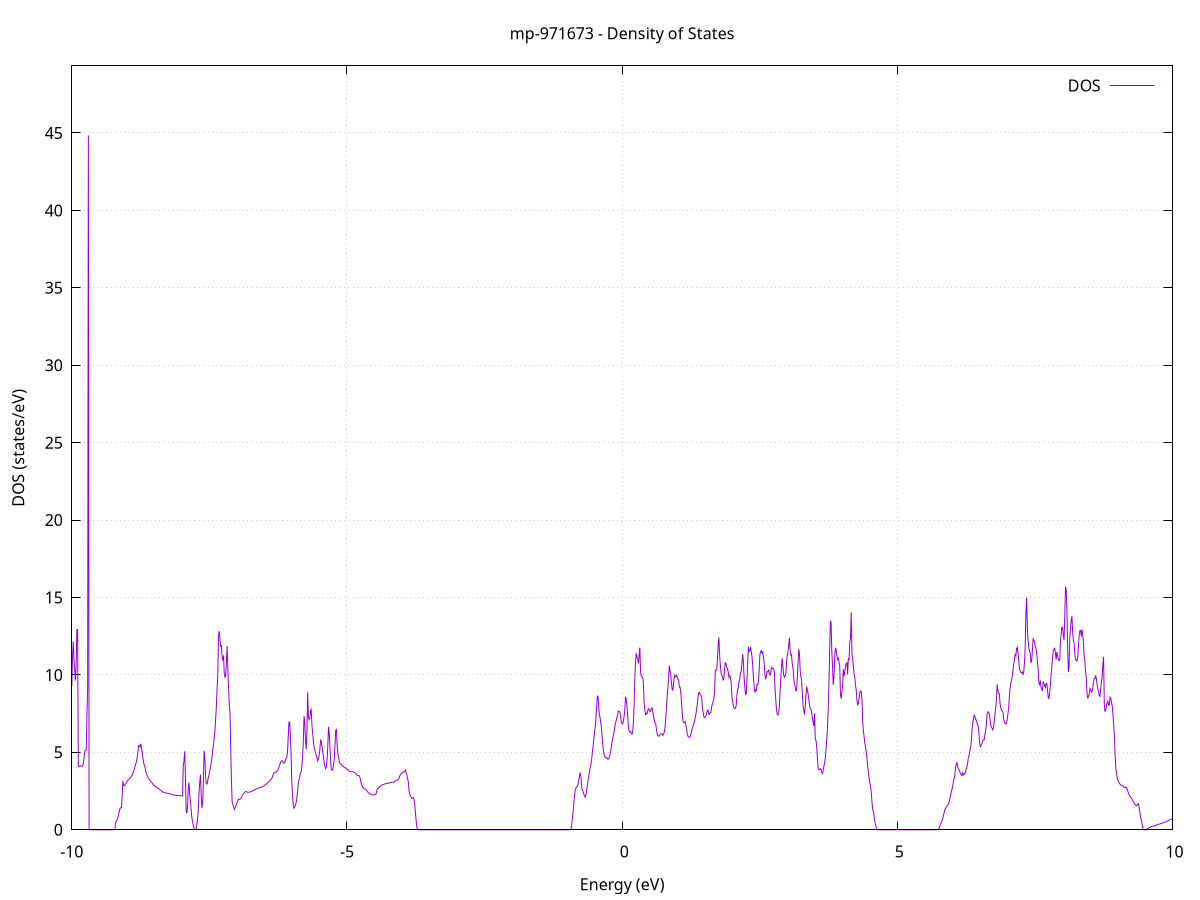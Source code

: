 set title 'mp-971673 - Density of States'
set xlabel 'Energy (eV)'
set ylabel 'DOS (states/eV)'
set grid
set xrange [-10:10]
set yrange [0:49.334]
set xzeroaxis lt -1
set terminal png size 800,600
set output 'mp-971673_dos_gnuplot.png'
plot '-' using 1:2 with lines title 'DOS'
-11.527900 0.000000
-11.514900 0.000000
-11.501800 0.000000
-11.488700 0.000000
-11.475700 0.000000
-11.462600 0.000000
-11.449500 0.000000
-11.436500 0.000000
-11.423400 0.000000
-11.410400 0.000000
-11.397300 0.000000
-11.384200 0.000000
-11.371200 0.000000
-11.358100 0.000000
-11.345000 0.000000
-11.332000 0.000000
-11.318900 0.000000
-11.305800 0.000000
-11.292800 0.000000
-11.279700 0.000000
-11.266600 0.000000
-11.253600 0.000000
-11.240500 0.000000
-11.227500 0.000000
-11.214400 0.000000
-11.201300 0.000000
-11.188300 0.000000
-11.175200 0.000000
-11.162100 0.000000
-11.149100 0.000000
-11.136000 0.000000
-11.122900 0.000000
-11.109900 0.000000
-11.096800 0.000000
-11.083700 0.000000
-11.070700 0.000000
-11.057600 0.000000
-11.044600 0.000000
-11.031500 0.000000
-11.018400 0.000000
-11.005400 0.000000
-10.992300 0.000000
-10.979200 0.000000
-10.966200 0.000000
-10.953100 0.000000
-10.940000 0.000000
-10.927000 0.000000
-10.913900 0.000000
-10.900800 0.000000
-10.887800 0.000000
-10.874700 0.000000
-10.861700 0.000000
-10.848600 0.000000
-10.835500 0.000000
-10.822500 0.000000
-10.809400 0.000000
-10.796300 0.000000
-10.783300 0.000000
-10.770200 0.000000
-10.757100 0.000000
-10.744100 0.000000
-10.731000 0.000000
-10.717900 0.000000
-10.704900 0.000000
-10.691800 0.000000
-10.678800 0.000000
-10.665700 0.000000
-10.652600 0.000000
-10.639600 0.000000
-10.626500 0.000000
-10.613400 0.000000
-10.600400 0.000000
-10.587300 0.000000
-10.574200 0.000000
-10.561200 0.000000
-10.548100 0.000000
-10.535000 0.000000
-10.522000 0.000000
-10.508900 0.000000
-10.495900 0.000000
-10.482800 0.000000
-10.469700 0.000000
-10.456700 0.000000
-10.443600 0.000000
-10.430500 0.000000
-10.417500 0.000000
-10.404400 0.000000
-10.391300 0.000000
-10.378300 0.000000
-10.365200 0.000000
-10.352100 0.000000
-10.339100 0.004000
-10.326000 0.567800
-10.312900 1.402000
-10.299900 1.756900
-10.286800 2.343700
-10.273800 3.161500
-10.260700 3.538200
-10.247600 3.581700
-10.234600 3.807100
-10.221500 4.037700
-10.208400 4.255900
-10.195400 4.569400
-10.182300 5.593000
-10.169200 6.679200
-10.156200 5.256600
-10.143100 4.764700
-10.130000 4.281200
-10.117000 3.933400
-10.103900 3.917600
-10.090900 3.918600
-10.077800 4.388500
-10.064700 5.078400
-10.051700 5.623100
-10.038600 6.410800
-10.025500 7.902200
-10.012500 8.551700
-9.999400 9.306700
-9.986300 11.224600
-9.973300 12.161600
-9.960200 10.939400
-9.947100 10.359100
-9.934100 9.638400
-9.921000 10.727500
-9.908000 12.923700
-9.894900 12.931200
-9.881800 4.111900
-9.868800 4.068700
-9.855700 4.110100
-9.842600 4.134100
-9.829600 4.121600
-9.816500 4.098200
-9.803400 4.111100
-9.790400 4.309500
-9.777300 4.663100
-9.764200 5.062600
-9.751200 5.110100
-9.738100 5.125800
-9.725100 7.347900
-9.712000 9.213500
-9.698900 44.849000
-9.685900 0.000000
-9.672800 0.000000
-9.659700 0.000000
-9.646700 0.000000
-9.633600 0.000000
-9.620500 0.000000
-9.607500 0.000000
-9.594400 0.000000
-9.581300 0.000000
-9.568300 0.000000
-9.555200 0.000000
-9.542200 0.000000
-9.529100 0.000000
-9.516000 0.000000
-9.503000 0.000000
-9.489900 0.000000
-9.476800 0.000000
-9.463800 0.000000
-9.450700 0.000000
-9.437600 0.000000
-9.424600 0.000000
-9.411500 0.000000
-9.398400 0.000000
-9.385400 0.000000
-9.372300 0.000000
-9.359200 0.000000
-9.346200 0.000000
-9.333100 0.000000
-9.320100 0.000000
-9.307000 0.000000
-9.293900 0.000000
-9.280900 0.000000
-9.267800 0.000000
-9.254700 0.000000
-9.241700 0.000000
-9.228600 0.000000
-9.215500 0.027900
-9.202500 0.468700
-9.189400 0.574900
-9.176300 0.660400
-9.163300 0.797400
-9.150200 0.967300
-9.137200 1.175000
-9.124100 1.379600
-9.111000 1.423300
-9.098000 1.441100
-9.084900 2.137500
-9.071800 3.172400
-9.058800 2.861400
-9.045700 2.844200
-9.032600 2.917700
-9.019600 2.985600
-9.006500 3.059900
-8.993400 3.150200
-8.980400 3.203300
-8.967300 3.243300
-8.954300 3.291300
-8.941200 3.335100
-8.928100 3.389900
-8.915100 3.456700
-8.902000 3.553000
-8.888900 3.667200
-8.875900 3.792700
-8.862800 3.932000
-8.849700 4.101100
-8.836700 4.256100
-8.823600 4.436000
-8.810500 4.702400
-8.797500 5.065300
-8.784400 5.452700
-8.771400 5.433300
-8.758300 5.365300
-8.745200 5.556100
-8.732200 5.231800
-8.719100 4.964700
-8.706000 4.588500
-8.693000 4.315000
-8.679900 4.114700
-8.666800 3.994000
-8.653800 3.745300
-8.640700 3.606700
-8.627600 3.457600
-8.614600 3.374400
-8.601500 3.312800
-8.588500 3.233700
-8.575400 3.172500
-8.562300 3.112200
-8.549300 3.055500
-8.536200 3.007000
-8.523100 2.948800
-8.510100 2.883600
-8.497000 2.830200
-8.483900 2.805700
-8.470900 2.775100
-8.457800 2.739100
-8.444700 2.707300
-8.431700 2.676500
-8.418600 2.637200
-8.405600 2.602000
-8.392500 2.571800
-8.379400 2.543600
-8.366400 2.493700
-8.353300 2.451600
-8.340200 2.429200
-8.327200 2.416200
-8.314100 2.404200
-8.301000 2.388200
-8.288000 2.375600
-8.274900 2.364800
-8.261800 2.355100
-8.248800 2.345800
-8.235700 2.336200
-8.222600 2.325000
-8.209600 2.316100
-8.196500 2.305400
-8.183500 2.277500
-8.170400 2.263200
-8.157300 2.251000
-8.144300 2.242900
-8.131200 2.237600
-8.118100 2.232700
-8.105100 2.226100
-8.092000 2.220300
-8.078900 2.215900
-8.065900 2.211600
-8.052800 2.206800
-8.039700 2.202100
-8.026700 2.197600
-8.013600 2.193300
-8.000600 2.187300
-7.987500 2.187100
-7.974400 4.199000
-7.961400 4.440700
-7.948300 5.069200
-7.935200 3.445500
-7.922200 1.211000
-7.909100 1.067600
-7.896000 1.612300
-7.883000 2.722000
-7.869900 3.035700
-7.856800 2.257400
-7.843800 1.854800
-7.830700 1.243300
-7.817700 0.776500
-7.804600 0.484100
-7.791500 0.278500
-7.778500 0.115700
-7.765400 0.000000
-7.752300 0.000000
-7.739300 0.076600
-7.726200 0.366700
-7.713100 0.753600
-7.700100 1.366600
-7.687000 2.485500
-7.673900 3.102300
-7.660900 3.552800
-7.647800 2.111800
-7.634800 1.403700
-7.621700 1.895800
-7.608600 3.107800
-7.595600 5.104900
-7.582500 4.670400
-7.569400 3.514500
-7.556400 2.988600
-7.543300 2.951200
-7.530200 3.157200
-7.517200 3.408300
-7.504100 3.597100
-7.491000 3.822000
-7.478000 4.081100
-7.464900 4.360000
-7.451900 4.696000
-7.438800 5.189000
-7.425700 5.490500
-7.412700 5.900500
-7.399600 6.391200
-7.386500 7.105200
-7.373500 7.965400
-7.360400 9.100600
-7.347300 9.913500
-7.334300 12.552300
-7.321200 12.826500
-7.308100 12.314300
-7.295100 11.845100
-7.282000 11.883500
-7.268900 11.187900
-7.255900 10.929000
-7.242800 11.262400
-7.229800 10.133100
-7.216700 9.856300
-7.203600 9.915200
-7.190600 10.832400
-7.177500 11.864700
-7.164400 10.334200
-7.151400 9.126300
-7.138300 8.088400
-7.125200 7.523200
-7.112200 5.276800
-7.099100 3.131300
-7.086000 1.784400
-7.073000 1.610900
-7.059900 1.463700
-7.046900 1.312600
-7.033800 1.407700
-7.020700 1.524400
-7.007700 1.646300
-6.994600 1.766200
-6.981500 1.881700
-6.968500 1.972400
-6.955400 1.963000
-6.942300 1.981500
-6.929300 2.017200
-6.916200 2.094100
-6.903100 2.205200
-6.890100 2.300500
-6.877000 2.356900
-6.864000 2.402800
-6.850900 2.439300
-6.837800 2.467600
-6.824800 2.465800
-6.811700 2.434700
-6.798600 2.415400
-6.785600 2.425800
-6.772500 2.435200
-6.759400 2.443600
-6.746400 2.454500
-6.733300 2.473100
-6.720200 2.498200
-6.707200 2.525500
-6.694100 2.553100
-6.681100 2.580800
-6.668000 2.606300
-6.654900 2.628400
-6.641900 2.649300
-6.628800 2.669900
-6.615700 2.689100
-6.602700 2.703400
-6.589600 2.711100
-6.576500 2.721500
-6.563500 2.734600
-6.550400 2.753000
-6.537300 2.776100
-6.524300 2.803000
-6.511200 2.835600
-6.498200 2.873200
-6.485100 2.910700
-6.472000 2.945400
-6.459000 2.980500
-6.445900 3.019200
-6.432800 3.061400
-6.419800 3.107800
-6.406700 3.155700
-6.393600 3.204800
-6.380600 3.254900
-6.367500 3.304200
-6.354400 3.440100
-6.341400 3.558700
-6.328300 3.670000
-6.315300 3.667700
-6.302200 3.693700
-6.289100 3.728800
-6.276100 3.775500
-6.263000 3.820600
-6.249900 3.912400
-6.236900 4.032400
-6.223800 4.184200
-6.210700 4.313800
-6.197700 4.411200
-6.184600 4.462800
-6.171500 4.431800
-6.158500 4.354400
-6.145400 4.295600
-6.132300 4.341400
-6.119300 4.464100
-6.106200 4.628100
-6.093200 4.657600
-6.080100 5.039000
-6.067000 6.037200
-6.054000 6.940500
-6.040900 6.961700
-6.027800 6.053100
-6.014800 4.750000
-6.001700 3.031700
-5.988600 2.171900
-5.975600 1.580900
-5.962500 1.396300
-5.949400 1.474000
-5.936400 1.592200
-5.923300 1.757200
-5.910300 2.079800
-5.897200 2.485600
-5.884100 3.016700
-5.871100 3.240500
-5.858000 3.412100
-5.844900 3.684600
-5.831900 3.744300
-5.818800 4.122000
-5.805700 4.739000
-5.792700 5.759600
-5.779600 7.339700
-5.766500 6.960600
-5.753500 5.758600
-5.740400 5.195500
-5.727400 6.375400
-5.714300 8.877800
-5.701200 7.315700
-5.688200 7.108400
-5.675100 7.189700
-5.662000 7.680900
-5.649000 7.760000
-5.635900 6.728000
-5.622800 6.237800
-5.609800 5.711100
-5.596700 5.367100
-5.583600 5.131300
-5.570600 4.973100
-5.557500 4.797300
-5.544500 4.629300
-5.531400 4.456200
-5.518300 4.590900
-5.505300 4.796100
-5.492200 5.190800
-5.479100 5.833400
-5.466100 5.636300
-5.453000 5.390900
-5.439900 5.022600
-5.426900 4.692600
-5.413800 4.315100
-5.400700 4.088000
-5.387700 3.952600
-5.374600 4.058000
-5.361600 4.526800
-5.348500 5.373000
-5.335400 6.646500
-5.322400 6.276200
-5.309300 5.339900
-5.296200 4.391100
-5.283200 3.915800
-5.270100 3.839500
-5.257000 3.906300
-5.244000 4.211400
-5.230900 4.552000
-5.217800 5.449100
-5.204800 6.432800
-5.191700 6.474500
-5.178600 5.441200
-5.165600 4.959000
-5.152500 4.647700
-5.139500 4.427900
-5.126400 4.277800
-5.113300 4.229700
-5.100300 4.186400
-5.087200 4.143500
-5.074100 4.106400
-5.061100 4.070900
-5.048000 4.035000
-5.034900 4.000200
-5.021900 3.969400
-5.008800 3.938500
-4.995700 3.905800
-4.982700 3.860800
-4.969600 3.811800
-4.956600 3.779700
-4.943500 3.759000
-4.930400 3.747700
-4.917400 3.745100
-4.904300 3.758500
-4.891200 3.754100
-4.878200 3.719500
-4.865100 3.703600
-4.852000 3.680800
-4.839000 3.633700
-4.825900 3.573200
-4.812800 3.523600
-4.799800 3.495000
-4.786700 3.504200
-4.773700 3.477000
-4.760600 3.327600
-4.747500 3.091100
-4.734500 2.915300
-4.721400 2.810400
-4.708300 2.737200
-4.695300 2.683100
-4.682200 2.649300
-4.669100 2.621200
-4.656100 2.589300
-4.643000 2.547100
-4.629900 2.476500
-4.616900 2.412300
-4.603800 2.370400
-4.590800 2.337700
-4.577700 2.310100
-4.564600 2.289500
-4.551600 2.268700
-4.538500 2.246400
-4.525400 2.244200
-4.512400 2.252800
-4.499300 2.263000
-4.486200 2.278300
-4.473200 2.295900
-4.460100 2.485200
-4.447000 2.659100
-4.434000 2.663100
-4.420900 2.717000
-4.407900 2.791000
-4.394800 2.820000
-4.381700 2.852500
-4.368700 2.877700
-4.355600 2.903400
-4.342500 2.919100
-4.329500 2.938000
-4.316400 2.952600
-4.303300 2.973200
-4.290300 2.978600
-4.277200 2.993800
-4.264100 3.002400
-4.251100 3.004000
-4.238000 3.007700
-4.225000 3.027300
-4.211900 3.057300
-4.198800 3.063100
-4.185800 3.061700
-4.172700 3.068300
-4.159600 3.075200
-4.146600 3.075900
-4.133500 3.093700
-4.120400 3.143500
-4.107400 3.179700
-4.094300 3.201000
-4.081200 3.221700
-4.068200 3.249600
-4.055100 3.330800
-4.042000 3.460600
-4.029000 3.550900
-4.015900 3.619300
-4.002900 3.645300
-3.989800 3.725800
-3.976700 3.727300
-3.963700 3.740300
-3.950600 3.798600
-3.937500 3.866500
-3.924500 3.640300
-3.911400 3.529500
-3.898300 3.309900
-3.885300 3.080900
-3.872200 2.506200
-3.859100 2.293100
-3.846100 2.179800
-3.833000 2.091600
-3.820000 2.024600
-3.806900 2.040800
-3.793800 2.078000
-3.780800 1.932700
-3.767700 1.616700
-3.754600 1.057700
-3.741600 0.525600
-3.728500 0.141100
-3.715400 0.000600
-3.702400 0.000000
-3.689300 0.000000
-3.676200 0.000000
-3.663200 0.000000
-3.650100 0.000000
-3.637100 0.000000
-3.624000 0.000000
-3.610900 0.000000
-3.597900 0.000000
-3.584800 0.000000
-3.571700 0.000000
-3.558700 0.000000
-3.545600 0.000000
-3.532500 0.000000
-3.519500 0.000000
-3.506400 0.000000
-3.493300 0.000000
-3.480300 0.000000
-3.467200 0.000000
-3.454200 0.000000
-3.441100 0.000000
-3.428000 0.000000
-3.415000 0.000000
-3.401900 0.000000
-3.388800 0.000000
-3.375800 0.000000
-3.362700 0.000000
-3.349600 0.000000
-3.336600 0.000000
-3.323500 0.000000
-3.310400 0.000000
-3.297400 0.000000
-3.284300 0.000000
-3.271300 0.000000
-3.258200 0.000000
-3.245100 0.000000
-3.232100 0.000000
-3.219000 0.000000
-3.205900 0.000000
-3.192900 0.000000
-3.179800 0.000000
-3.166700 0.000000
-3.153700 0.000000
-3.140600 0.000000
-3.127500 0.000000
-3.114500 0.000000
-3.101400 0.000000
-3.088300 0.000000
-3.075300 0.000000
-3.062200 0.000000
-3.049200 0.000000
-3.036100 0.000000
-3.023000 0.000000
-3.010000 0.000000
-2.996900 0.000000
-2.983800 0.000000
-2.970800 0.000000
-2.957700 0.000000
-2.944600 0.000000
-2.931600 0.000000
-2.918500 0.000000
-2.905400 0.000000
-2.892400 0.000000
-2.879300 0.000000
-2.866300 0.000000
-2.853200 0.000000
-2.840100 0.000000
-2.827100 0.000000
-2.814000 0.000000
-2.800900 0.000000
-2.787900 0.000000
-2.774800 0.000000
-2.761700 0.000000
-2.748700 0.000000
-2.735600 0.000000
-2.722500 0.000000
-2.709500 0.000000
-2.696400 0.000000
-2.683400 0.000000
-2.670300 0.000000
-2.657200 0.000000
-2.644200 0.000000
-2.631100 0.000000
-2.618000 0.000000
-2.605000 0.000000
-2.591900 0.000000
-2.578800 0.000000
-2.565800 0.000000
-2.552700 0.000000
-2.539600 0.000000
-2.526600 0.000000
-2.513500 0.000000
-2.500500 0.000000
-2.487400 0.000000
-2.474300 0.000000
-2.461300 0.000000
-2.448200 0.000000
-2.435100 0.000000
-2.422100 0.000000
-2.409000 0.000000
-2.395900 0.000000
-2.382900 0.000000
-2.369800 0.000000
-2.356700 0.000000
-2.343700 0.000000
-2.330600 0.000000
-2.317600 0.000000
-2.304500 0.000000
-2.291400 0.000000
-2.278400 0.000000
-2.265300 0.000000
-2.252200 0.000000
-2.239200 0.000000
-2.226100 0.000000
-2.213000 0.000000
-2.200000 0.000000
-2.186900 0.000000
-2.173800 0.000000
-2.160800 0.000000
-2.147700 0.000000
-2.134600 0.000000
-2.121600 0.000000
-2.108500 0.000000
-2.095500 0.000000
-2.082400 0.000000
-2.069300 0.000000
-2.056300 0.000000
-2.043200 0.000000
-2.030100 0.000000
-2.017100 0.000000
-2.004000 0.000000
-1.990900 0.000000
-1.977900 0.000000
-1.964800 0.000000
-1.951700 0.000000
-1.938700 0.000000
-1.925600 0.000000
-1.912600 0.000000
-1.899500 0.000000
-1.886400 0.000000
-1.873400 0.000000
-1.860300 0.000000
-1.847200 0.000000
-1.834200 0.000000
-1.821100 0.000000
-1.808000 0.000000
-1.795000 0.000000
-1.781900 0.000000
-1.768800 0.000000
-1.755800 0.000000
-1.742700 0.000000
-1.729700 0.000000
-1.716600 0.000000
-1.703500 0.000000
-1.690500 0.000000
-1.677400 0.000000
-1.664300 0.000000
-1.651300 0.000000
-1.638200 0.000000
-1.625100 0.000000
-1.612100 0.000000
-1.599000 0.000000
-1.585900 0.000000
-1.572900 0.000000
-1.559800 0.000000
-1.546800 0.000000
-1.533700 0.000000
-1.520600 0.000000
-1.507600 0.000000
-1.494500 0.000000
-1.481400 0.000000
-1.468400 0.000000
-1.455300 0.000000
-1.442200 0.000000
-1.429200 0.000000
-1.416100 0.000000
-1.403000 0.000000
-1.390000 0.000000
-1.376900 0.000000
-1.363900 0.000000
-1.350800 0.000000
-1.337700 0.000000
-1.324700 0.000000
-1.311600 0.000000
-1.298500 0.000000
-1.285500 0.000000
-1.272400 0.000000
-1.259300 0.000000
-1.246300 0.000000
-1.233200 0.000000
-1.220100 0.000000
-1.207100 0.000000
-1.194000 0.000000
-1.181000 0.000000
-1.167900 0.000000
-1.154800 0.000000
-1.141800 0.000000
-1.128700 0.000000
-1.115600 0.000000
-1.102600 0.000000
-1.089500 0.000000
-1.076400 0.000000
-1.063400 0.000000
-1.050300 0.000000
-1.037200 0.000000
-1.024200 0.000000
-1.011100 0.000000
-0.998000 0.000000
-0.985000 0.000000
-0.971900 0.000000
-0.958900 0.000000
-0.945800 0.000000
-0.932700 0.010100
-0.919700 0.249600
-0.906600 0.657700
-0.893500 1.062100
-0.880500 1.549600
-0.867400 2.128700
-0.854300 2.509400
-0.841300 2.696200
-0.828200 2.775600
-0.815100 2.786500
-0.802100 2.925000
-0.789000 3.187800
-0.776000 3.453600
-0.762900 3.695800
-0.749800 3.449200
-0.736800 2.785400
-0.723700 2.577400
-0.710600 2.462500
-0.697600 2.329200
-0.684500 2.199800
-0.671400 2.100300
-0.658400 2.232600
-0.645300 2.561800
-0.632200 2.870200
-0.619200 3.196200
-0.606100 3.486700
-0.593100 3.761200
-0.580000 4.053400
-0.566900 4.230700
-0.553900 4.540300
-0.540800 5.014900
-0.527700 5.405200
-0.514700 5.816900
-0.501600 6.278500
-0.488500 6.690200
-0.475500 7.203700
-0.462400 7.962800
-0.449300 8.661800
-0.436300 8.562800
-0.423200 7.770300
-0.410200 7.421400
-0.397100 7.137500
-0.384000 6.812100
-0.371000 6.361100
-0.357900 5.722400
-0.344800 5.285400
-0.331800 4.919100
-0.318700 4.723000
-0.305600 4.683700
-0.292600 4.643300
-0.279500 4.665900
-0.266400 4.570100
-0.253400 4.558900
-0.240300 4.591600
-0.227300 4.751900
-0.214200 4.968900
-0.201100 5.236700
-0.188100 5.584700
-0.175000 5.856100
-0.161900 6.033300
-0.148900 6.263600
-0.135800 6.588900
-0.122700 6.868500
-0.109700 7.030500
-0.096600 7.250500
-0.083500 7.396300
-0.070500 7.669300
-0.057400 7.656600
-0.044300 7.622200
-0.031300 7.459200
-0.018200 7.021200
-0.005200 6.867100
0.007900 6.831400
0.021000 6.997300
0.034000 7.291100
0.047100 7.650800
0.060200 8.591200
0.073200 8.452300
0.086300 8.042600
0.099400 7.475900
0.112400 6.696700
0.125500 6.370900
0.138600 6.318100
0.151600 6.364100
0.164700 6.264200
0.177700 6.168900
0.190800 6.320600
0.203900 6.895000
0.216900 8.008200
0.230000 9.739000
0.243100 10.834600
0.256100 11.397400
0.269200 11.179000
0.282300 11.028400
0.295300 10.734900
0.308400 11.230800
0.321500 11.768500
0.334500 10.185700
0.347600 9.924400
0.360600 9.881400
0.373700 9.850100
0.386800 9.396800
0.399800 8.195300
0.412900 7.750800
0.426000 7.396200
0.439000 7.524800
0.452100 7.491600
0.465200 7.701300
0.478200 7.823900
0.491300 7.768200
0.504400 7.629600
0.517400 7.662300
0.530500 7.824600
0.543500 7.869400
0.556600 7.636100
0.569700 7.339600
0.582700 7.091300
0.595800 6.885600
0.608900 6.877900
0.621900 6.503200
0.635000 6.205100
0.648100 6.073500
0.661100 6.072700
0.674200 6.041100
0.687300 6.156300
0.700300 6.195400
0.713400 6.198900
0.726400 6.188000
0.739500 6.090600
0.752600 6.184600
0.765600 6.309700
0.778700 6.559900
0.791800 7.154500
0.804800 7.831300
0.817900 8.598900
0.831000 9.182100
0.844000 9.718300
0.857100 10.602000
0.870200 10.267500
0.883200 9.973200
0.896300 9.514800
0.909300 9.050000
0.922400 9.015000
0.935500 9.505500
0.948500 9.972700
0.961600 9.876000
0.974700 9.912300
0.987700 9.977900
1.000800 9.822900
1.013900 9.700900
1.026900 9.676100
1.040000 9.196200
1.053100 9.209000
1.066100 8.826300
1.079200 8.210500
1.092300 7.474800
1.105300 7.054500
1.118400 6.932800
1.131400 6.919700
1.144500 6.991500
1.157600 6.746800
1.170600 6.546200
1.183700 6.169400
1.196800 6.034100
1.209800 5.969400
1.222900 5.982800
1.236000 6.002600
1.249000 6.150900
1.262100 6.381400
1.275200 6.566100
1.288200 6.690300
1.301300 6.824700
1.314300 7.019100
1.327400 7.218900
1.340500 7.471700
1.353500 7.784700
1.366600 8.182500
1.379700 8.593100
1.392700 8.863200
1.405800 8.861700
1.418900 8.749200
1.431900 8.688500
1.445000 8.532300
1.458100 7.910600
1.471100 7.604500
1.484200 7.311200
1.497200 7.239400
1.510300 7.277800
1.523400 7.359900
1.536400 7.534700
1.549500 7.722300
1.562600 7.727200
1.575600 7.440500
1.588700 7.480600
1.601800 7.561100
1.614800 7.595000
1.627900 7.982600
1.641000 8.148800
1.654000 8.281300
1.667100 8.450900
1.680100 8.974900
1.693200 10.306800
1.706300 10.298400
1.719300 10.387300
1.732400 11.037800
1.745500 11.997400
1.758500 12.424400
1.771600 11.262600
1.784700 10.599800
1.797700 10.125900
1.810800 9.996900
1.823900 9.827500
1.836900 9.640600
1.850000 9.858600
1.863000 10.451400
1.876100 10.817000
1.889200 10.701300
1.902200 10.490700
1.915300 10.408000
1.928400 10.169500
1.941400 9.841700
1.954500 9.937000
1.967600 9.855400
1.980600 9.536100
1.993700 8.684800
2.006800 8.313600
2.019800 8.024500
2.032900 7.865300
2.046000 7.835700
2.059000 7.836200
2.072100 8.027800
2.085100 8.683400
2.098200 9.072400
2.111300 9.159900
2.124300 9.587800
2.137400 9.731600
2.150500 10.121100
2.163500 10.241000
2.176600 10.748200
2.189700 11.341700
2.202700 10.863300
2.215800 9.871300
2.228900 9.215500
2.241900 8.739700
2.255000 8.778100
2.268000 9.689300
2.281100 10.760000
2.294200 11.814200
2.307200 11.521700
2.320300 11.558300
2.333400 11.789800
2.346400 11.497500
2.359500 11.187400
2.372600 10.600800
2.385600 9.827900
2.398700 9.262900
2.411800 8.871200
2.424800 9.041800
2.437900 8.987600
2.450900 9.399400
2.464000 9.362800
2.477100 9.548500
2.490100 10.324900
2.503200 11.316400
2.516300 11.502100
2.529300 11.572800
2.542400 11.398300
2.555500 11.474700
2.568500 11.122700
2.581600 10.751200
2.594700 10.035200
2.607700 9.712500
2.620800 9.930700
2.633800 10.214500
2.646900 10.194900
2.660000 10.331500
2.673000 10.102100
2.686100 9.986700
2.699200 10.129700
2.712200 10.481400
2.725300 10.414600
2.738400 10.433800
2.751400 10.407800
2.764500 10.224900
2.777600 9.183500
2.790600 8.437600
2.803700 7.812400
2.816700 7.454500
2.829800 7.420700
2.842900 7.529000
2.855900 7.930200
2.869000 8.856500
2.882100 9.730600
2.895100 10.465100
2.908200 11.075300
2.921300 10.542700
2.934300 9.993800
2.947400 9.861600
2.960500 9.926300
2.973500 10.053900
2.986600 10.788400
2.999600 11.274600
3.012700 11.509200
3.025800 11.871500
3.038800 12.402500
3.051900 11.646100
3.065000 11.278400
3.078000 11.315100
3.091100 10.715100
3.104200 10.465500
3.117200 9.822700
3.130300 9.439700
3.143400 9.214700
3.156400 8.974700
3.169500 8.996200
3.182600 9.812900
3.195600 10.734000
3.208700 11.669700
3.221700 11.400400
3.234800 10.278800
3.247900 9.893900
3.260900 9.661700
3.274000 8.779200
3.287100 8.021200
3.300100 7.743500
3.313200 7.438500
3.326300 7.899600
3.339300 8.646500
3.352400 9.251100
3.365500 9.030100
3.378500 8.776800
3.391600 8.398300
3.404600 8.089000
3.417700 7.808700
3.430800 7.776300
3.443800 7.571000
3.456900 7.202300
3.470000 6.942900
3.483000 6.702500
3.496100 7.519900
3.509200 5.855000
3.522200 5.764100
3.535300 5.325900
3.548400 4.607400
3.561400 3.980000
3.574500 3.878500
3.587500 3.882500
3.600600 3.945200
3.613700 3.888300
3.626700 3.712300
3.639800 3.640200
3.652900 3.838400
3.665900 4.105200
3.679000 4.332200
3.692100 4.642900
3.705100 5.255300
3.718200 5.822500
3.731300 6.562200
3.744300 7.750100
3.757400 9.481400
3.770400 11.515100
3.783500 13.495100
3.796600 13.388800
3.809600 11.520700
3.822700 10.591100
3.835800 9.357000
3.848800 9.797700
3.861900 11.098200
3.875000 11.749100
3.888000 11.642800
3.901100 11.242000
3.914200 11.000600
3.927200 11.093900
3.940300 10.840600
3.953300 10.601700
3.966400 8.755600
3.979500 8.467800
3.992500 8.876600
4.005600 9.351600
4.018700 10.367500
4.031700 9.913600
4.044800 10.189300
4.057900 10.581600
4.070900 10.724800
4.084000 10.783200
4.097100 10.027700
4.110100 11.054500
4.123200 11.017000
4.136300 12.131200
4.149300 12.341800
4.162400 14.037400
4.175400 11.362900
4.188500 11.076200
4.201600 10.550200
4.214600 10.064900
4.227700 9.835600
4.240800 9.307200
4.253800 9.009800
4.266900 8.332500
4.280000 8.030900
4.293000 8.177100
4.306100 8.516200
4.319200 8.834900
4.332200 8.970100
4.345300 8.895000
4.358300 8.415700
4.371400 6.915000
4.384500 6.379200
4.397500 5.967200
4.410600 5.580300
4.423700 5.357900
4.436700 4.992200
4.449800 4.558600
4.462900 4.065200
4.475900 3.633800
4.489000 3.252800
4.502100 2.999700
4.515100 2.775800
4.528200 2.354600
4.541200 1.701100
4.554300 1.277200
4.567400 1.169500
4.580400 0.776200
4.593500 0.499600
4.606600 0.307900
4.619600 0.110700
4.632700 0.004700
4.645800 0.000000
4.658800 0.000000
4.671900 0.000000
4.685000 0.000000
4.698000 0.000000
4.711100 0.000000
4.724100 0.000000
4.737200 0.000000
4.750300 0.000000
4.763300 0.000000
4.776400 0.000000
4.789500 0.000000
4.802500 0.000000
4.815600 0.000000
4.828700 0.000000
4.841700 0.000000
4.854800 0.000000
4.867900 0.000000
4.880900 0.000000
4.894000 0.000000
4.907000 0.000000
4.920100 0.000000
4.933200 0.000000
4.946200 0.000000
4.959300 0.000000
4.972400 0.000000
4.985400 0.000000
4.998500 0.000000
5.011600 0.000000
5.024600 0.000000
5.037700 0.000000
5.050800 0.000000
5.063800 0.000000
5.076900 0.000000
5.090000 0.000000
5.103000 0.000000
5.116100 0.000000
5.129100 0.000000
5.142200 0.000000
5.155300 0.000000
5.168300 0.000000
5.181400 0.000000
5.194500 0.000000
5.207500 0.000000
5.220600 0.000000
5.233700 0.000000
5.246700 0.000000
5.259800 0.000000
5.272900 0.000000
5.285900 0.000000
5.299000 0.000000
5.312000 0.000000
5.325100 0.000000
5.338200 0.000000
5.351200 0.000000
5.364300 0.000000
5.377400 0.000000
5.390400 0.000000
5.403500 0.000000
5.416600 0.000000
5.429600 0.000000
5.442700 0.000000
5.455800 0.000000
5.468800 0.000000
5.481900 0.000000
5.494900 0.000000
5.508000 0.000000
5.521100 0.000000
5.534100 0.000000
5.547200 0.000000
5.560300 0.000000
5.573300 0.000000
5.586400 0.000000
5.599500 0.000000
5.612500 0.000000
5.625600 0.000000
5.638700 0.000000
5.651700 0.000000
5.664800 0.000000
5.677800 0.000000
5.690900 0.000000
5.704000 0.000000
5.717000 0.000100
5.730100 0.009600
5.743200 0.035500
5.756200 0.077900
5.769300 0.197300
5.782400 0.350800
5.795400 0.447300
5.808500 0.552800
5.821600 0.687100
5.834600 0.859100
5.847700 1.066200
5.860700 1.261000
5.873800 1.365800
5.886900 1.455100
5.899900 1.526200
5.913000 1.576900
5.926100 1.655200
5.939100 1.788100
5.952200 1.955800
5.965300 2.207200
5.978300 2.426200
5.991400 2.595600
6.004500 2.778700
6.017500 3.074900
6.030600 3.288000
6.043600 3.454900
6.056700 3.988700
6.069800 4.249400
6.082800 4.337200
6.095900 4.091000
6.109000 3.934200
6.122000 3.865400
6.135100 3.742200
6.148200 3.633400
6.161200 3.553700
6.174300 3.496200
6.187400 3.674000
6.200400 3.539600
6.213500 3.599200
6.226600 3.606100
6.239600 3.765000
6.252700 3.932200
6.265700 4.080500
6.278800 4.321300
6.291900 4.711700
6.304900 4.817300
6.318000 5.083400
6.331100 5.300300
6.344100 5.693300
6.357200 6.423900
6.370300 6.873700
6.383300 7.176900
6.396400 7.402800
6.409500 7.319700
6.422500 7.170200
6.435600 7.033700
6.448600 6.904300
6.461700 6.774000
6.474800 6.598700
6.487800 5.950500
6.500900 5.463700
6.514000 5.373400
6.527000 5.490500
6.540100 5.569000
6.553200 5.774700
6.566200 5.819000
6.579300 5.819600
6.592400 6.161900
6.605400 6.419600
6.618500 6.858100
6.631500 7.472500
6.644600 7.608400
6.657700 7.611700
6.670700 7.461900
6.683800 7.153100
6.696900 6.798300
6.709900 6.602400
6.723000 6.562700
6.736100 6.449200
6.749100 6.625400
6.762200 7.015500
6.775300 7.508500
6.788300 7.929400
6.801400 8.362900
6.814400 9.395500
6.827500 8.983900
6.840600 8.801000
6.853600 8.788200
6.866700 8.153000
6.879800 7.871700
6.892800 7.717500
6.905900 7.655500
6.919000 7.600600
6.932000 7.173200
6.945100 6.983600
6.958200 6.858700
6.971200 6.827400
6.984300 6.871200
6.997300 7.157900
7.010400 7.504100
7.023500 7.906200
7.036500 8.650300
7.049600 9.126400
7.062700 9.489500
7.075700 9.663800
7.088800 9.943700
7.101900 10.293500
7.114900 10.694400
7.128000 11.029100
7.141100 11.314800
7.154100 11.233800
7.167200 11.717500
7.180300 11.781100
7.193300 11.413600
7.206400 10.945800
7.219400 10.383000
7.232500 10.249500
7.245600 10.142100
7.258600 10.140700
7.271700 10.188700
7.284800 10.001100
7.297800 10.212200
7.310900 10.817400
7.324000 11.915400
7.337000 14.005800
7.350100 14.993900
7.363200 12.957000
7.376200 12.196900
7.389300 11.760900
7.402300 11.503700
7.415400 11.422400
7.428500 10.813500
7.441500 10.886900
7.454600 11.601100
7.467700 12.323500
7.480700 12.239800
7.493800 12.136200
7.506900 11.845400
7.519900 11.712500
7.533000 11.386800
7.546100 10.905100
7.559100 10.349300
7.572200 9.502800
7.585200 9.341000
7.598300 9.641600
7.611400 9.235900
7.624400 9.067800
7.637500 8.964300
7.650600 9.579200
7.663600 9.419100
7.676700 9.315100
7.689800 9.192000
7.702800 9.444400
7.715900 9.441200
7.729000 9.034200
7.742000 8.555400
7.755100 8.473000
7.768100 8.864400
7.781200 9.326800
7.794300 10.042000
7.807300 10.470800
7.820400 11.108300
7.833500 11.541500
7.846500 11.681900
7.859600 11.725700
7.872700 11.428800
7.885700 10.987900
7.898800 11.478900
7.911900 11.214700
7.924900 11.031200
7.938000 10.934600
7.951000 10.942000
7.964100 12.199200
7.977200 12.627800
7.990200 13.117500
8.003300 13.014800
8.016400 12.557900
8.029400 12.260800
8.042500 13.793800
8.055600 15.697800
8.068600 15.494200
8.081700 14.222700
8.094800 11.718700
8.107800 10.197900
8.120900 10.525800
8.133900 12.443200
8.147000 13.017700
8.160100 13.563800
8.173100 13.793100
8.186200 12.678600
8.199300 12.260400
8.212300 12.034900
8.225400 11.314500
8.238500 10.985600
8.251500 10.931300
8.264600 10.897000
8.277700 11.139700
8.290700 11.808000
8.303800 12.559100
8.316900 12.862600
8.329900 12.875400
8.343000 12.478300
8.356000 12.935100
8.369100 12.561200
8.382200 12.066900
8.395200 11.207000
8.408300 10.858800
8.421400 10.218100
8.434400 9.764800
8.447500 8.791000
8.460600 8.476900
8.473600 8.636400
8.486700 8.752600
8.499800 9.119400
8.512800 9.049000
8.525900 8.882100
8.538900 8.943400
8.552000 9.175500
8.565100 9.564400
8.578100 9.772600
8.591200 9.773000
8.604300 9.974600
8.617300 9.727700
8.630400 9.391500
8.643500 9.073100
8.656500 8.904400
8.669600 8.669300
8.682700 8.612000
8.695700 9.096600
8.708800 9.585900
8.721800 9.817300
8.734900 10.714900
8.748000 11.170900
8.761000 8.088900
8.774100 7.651600
8.787200 7.713500
8.800200 8.045000
8.813300 8.218100
8.826400 8.303100
8.839400 8.051100
8.852500 8.062500
8.865600 8.567200
8.878600 8.505400
8.891700 8.241500
8.904700 7.989300
8.917800 7.446400
8.930900 6.751800
8.943900 6.105100
8.957000 4.877500
8.970100 3.961300
8.983100 3.641500
8.996200 3.338300
9.009300 3.181100
9.022300 3.064200
9.035400 2.994800
9.048500 2.943400
9.061500 2.892100
9.074600 2.846500
9.087600 2.844500
9.100700 2.813600
9.113800 2.760400
9.126800 2.714300
9.139900 2.722100
9.153000 2.768800
9.166000 2.737100
9.179100 2.595800
9.192200 2.445000
9.205200 2.307000
9.218300 2.219200
9.231400 2.151500
9.244400 2.086900
9.257500 2.009900
9.270600 1.932500
9.283600 1.849800
9.296700 1.767100
9.309700 1.688900
9.322800 1.623500
9.335900 1.574400
9.348900 1.550000
9.362000 1.597600
9.375100 1.695800
9.388100 1.565000
9.401200 1.283400
9.414300 0.930900
9.427300 0.734600
9.440400 0.513500
9.453500 0.234300
9.466500 0.044500
9.479600 0.001300
9.492600 0.000000
9.505700 0.000000
9.518800 0.000000
9.531800 0.029700
9.544900 0.060900
9.558000 0.090900
9.571000 0.119800
9.584100 0.146800
9.597200 0.171600
9.610200 0.194100
9.623300 0.210800
9.636400 0.219000
9.649400 0.227200
9.662500 0.240800
9.675500 0.256300
9.688600 0.273500
9.701700 0.291300
9.714700 0.309500
9.727800 0.327900
9.740900 0.346300
9.753900 0.364600
9.767000 0.379200
9.780100 0.392800
9.793100 0.407200
9.806200 0.422900
9.819300 0.438400
9.832300 0.453700
9.845400 0.469500
9.858400 0.485800
9.871500 0.502100
9.884600 0.526000
9.897600 0.547500
9.910700 0.568100
9.923800 0.589500
9.936800 0.612300
9.949900 0.635700
9.963000 0.659800
9.976000 0.684400
9.989100 0.711100
10.002200 0.742500
10.015200 0.777400
10.028300 0.815100
10.041300 0.858500
10.054400 0.873700
10.067500 0.884300
10.080500 0.897800
10.093600 0.912600
10.106700 0.924700
10.119700 0.957700
10.132800 1.028200
10.145900 1.095400
10.158900 1.164400
10.172000 1.236800
10.185100 1.328000
10.198100 1.445500
10.211200 1.564100
10.224200 1.656800
10.237300 1.737000
10.250400 1.801100
10.263400 1.842100
10.276500 1.851700
10.289600 1.847600
10.302600 1.881000
10.315700 1.928600
10.328800 1.962600
10.341800 1.982300
10.354900 2.017300
10.368000 2.029100
10.381000 1.946800
10.394100 1.867300
10.407200 1.793100
10.420200 1.730800
10.433300 1.718000
10.446300 1.720400
10.459400 1.721700
10.472500 1.720200
10.485500 1.704300
10.498600 1.689900
10.511700 1.679600
10.524700 1.673700
10.537800 1.671700
10.550900 1.670000
10.563900 1.667200
10.577000 1.662300
10.590100 1.649100
10.603100 1.641400
10.616200 1.653500
10.629200 1.675600
10.642300 1.706600
10.655400 1.746600
10.668400 1.792400
10.681500 1.841600
10.694600 1.905500
10.707600 1.961600
10.720700 2.226600
10.733800 2.583700
10.746800 2.943800
10.759900 3.085700
10.773000 3.248900
10.786000 3.570000
10.799100 3.912100
10.812100 4.177000
10.825200 4.280900
10.838300 4.337400
10.851300 4.425500
10.864400 4.516600
10.877500 4.658400
10.890500 4.814800
10.903600 4.796900
10.916700 4.702700
10.929700 4.661100
10.942800 4.741200
10.955900 4.797700
10.968900 4.861200
10.982000 4.892200
10.995000 4.909400
11.008100 4.866900
11.021200 4.532600
11.034200 4.399200
11.047300 4.351300
11.060400 4.356500
11.073400 4.303400
11.086500 4.187600
11.099600 4.067300
11.112600 3.952300
11.125700 3.810500
11.138800 3.598000
11.151800 3.377600
11.164900 3.233600
11.177900 3.169900
11.191000 3.167900
11.204100 3.476200
11.217100 3.930100
11.230200 4.542800
11.243300 5.095900
11.256300 5.745600
11.269400 7.220300
11.282500 8.753400
11.295500 9.851200
11.308600 10.486600
11.321700 10.100200
11.334700 9.454400
11.347800 8.790300
11.360900 8.458300
11.373900 8.048300
11.387000 7.521200
11.400000 7.074300
11.413100 7.432500
11.426200 8.306500
11.439200 8.304200
11.452300 7.942500
11.465400 8.054500
11.478400 8.319000
11.491500 8.697500
11.504600 8.480700
11.517600 8.243000
11.530700 8.235300
11.543800 8.200200
11.556800 8.092000
11.569900 7.723200
11.582900 7.577900
11.596000 7.793400
11.609100 8.451000
11.622100 7.594800
11.635200 7.787600
11.648300 7.476700
11.661300 7.353000
11.674400 7.250900
11.687500 7.117800
11.700500 7.078600
11.713600 7.267300
11.726700 7.655500
11.739700 7.994100
11.752800 8.109300
11.765800 8.543000
11.778900 8.327700
11.792000 7.805600
11.805000 7.721800
11.818100 7.664100
11.831200 7.615000
11.844200 7.951400
11.857300 8.315200
11.870400 8.678100
11.883400 8.222300
11.896500 7.560500
11.909600 6.531800
11.922600 6.116800
11.935700 5.778300
11.948700 5.747100
11.961800 6.077000
11.974900 6.009400
11.987900 5.916400
12.001000 5.796400
12.014100 5.687100
12.027100 5.569100
12.040200 5.529100
12.053300 5.520700
12.066300 5.522400
12.079400 5.798100
12.092500 5.930400
12.105500 5.846400
12.118600 5.926100
12.131600 5.872300
12.144700 5.959300
12.157800 6.078800
12.170800 6.389100
12.183900 6.848500
12.197000 7.620900
12.210000 8.028800
12.223100 8.649700
12.236200 9.101200
12.249200 9.514600
12.262300 9.635500
12.275400 9.200000
12.288400 8.857100
12.301500 8.723900
12.314500 8.729700
12.327600 8.709100
12.340700 9.597100
12.353700 9.762800
12.366800 9.465100
12.379900 9.126300
12.392900 8.777200
12.406000 8.536000
12.419100 8.339500
12.432100 8.203000
12.445200 8.067700
12.458300 8.013300
12.471300 8.345000
12.484400 8.048700
12.497500 7.892500
12.510500 7.801600
12.523600 7.484900
12.536600 7.430500
12.549700 7.520300
12.562800 7.500400
12.575800 7.521600
12.588900 7.466100
12.602000 7.140200
12.615000 6.807200
12.628100 6.493400
12.641200 6.177500
12.654200 5.883100
12.667300 5.520300
12.680400 5.135900
12.693400 4.789200
12.706500 4.451600
12.719500 4.146200
12.732600 3.945400
12.745700 3.790200
12.758700 3.616600
12.771800 3.450800
12.784900 3.303900
12.797900 3.224600
12.811000 3.096100
12.824100 2.806800
12.837100 2.657000
12.850200 2.553100
12.863300 2.458900
12.876300 2.383000
12.889400 2.322400
12.902400 2.266400
12.915500 2.176000
12.928600 2.184900
12.941600 2.288800
12.954700 2.395800
12.967800 2.538300
12.980800 2.546200
12.993900 2.549500
13.007000 2.619300
13.020000 2.673900
13.033100 2.731400
13.046200 2.992600
13.059200 2.626800
13.072300 2.207400
13.085300 1.956200
13.098400 1.799000
13.111500 1.690500
13.124500 1.604200
13.137600 1.551500
13.150700 1.552500
13.163700 1.635300
13.176800 1.624700
13.189900 1.994600
13.202900 2.148500
13.216000 1.579300
13.229100 1.497100
13.242100 1.468200
13.255200 1.510800
13.268200 1.486700
13.281300 1.408800
13.294400 1.295200
13.307400 1.135200
13.320500 0.973800
13.333600 0.834000
13.346600 0.666700
13.359700 0.496800
13.372800 0.337400
13.385800 0.191100
13.398900 0.083500
13.412000 0.002600
13.425000 0.000000
13.438100 0.000000
13.451200 0.000000
13.464200 0.000000
13.477300 0.000000
13.490300 0.000000
13.503400 0.000000
13.516500 0.000000
13.529500 0.000000
13.542600 0.000000
13.555700 0.000000
13.568700 0.000000
13.581800 0.000000
13.594900 0.000000
13.607900 0.000000
13.621000 0.000000
13.634100 0.000000
13.647100 0.000000
13.660200 0.000000
13.673200 0.000000
13.686300 0.000000
13.699400 0.000000
13.712400 0.000000
13.725500 0.000000
13.738600 0.000000
13.751600 0.000000
13.764700 0.000000
13.777800 0.000000
13.790800 0.000000
13.803900 0.000000
13.817000 0.000000
13.830000 0.000000
13.843100 0.000000
13.856100 0.000000
13.869200 0.000000
13.882300 0.000000
13.895300 0.000000
13.908400 0.000000
13.921500 0.000000
13.934500 0.000000
13.947600 0.000000
13.960700 0.000000
13.973700 0.000000
13.986800 0.000000
13.999900 0.000000
14.012900 0.000000
14.026000 0.000000
14.039000 0.000000
14.052100 0.000000
14.065200 0.000000
14.078200 0.000000
14.091300 0.000000
14.104400 0.000000
14.117400 0.000000
14.130500 0.000000
14.143600 0.000000
14.156600 0.000000
14.169700 0.000000
14.182800 0.000000
14.195800 0.000000
14.208900 0.000000
14.221900 0.000000
14.235000 0.000000
14.248100 0.000000
14.261100 0.000000
14.274200 0.000000
14.287300 0.000000
14.300300 0.000000
14.313400 0.000000
14.326500 0.000000
14.339500 0.000000
14.352600 0.000000
14.365700 0.000000
14.378700 0.000000
14.391800 0.000000
14.404900 0.000000
14.417900 0.000000
14.431000 0.000000
14.444000 0.000000
14.457100 0.000000
14.470200 0.000000
14.483200 0.000000
14.496300 0.000000
14.509400 0.000000
14.522400 0.000000
14.535500 0.000000
14.548600 0.000000
14.561600 0.000000
14.574700 0.000000
14.587800 0.000000
14.600800 0.000000
e
